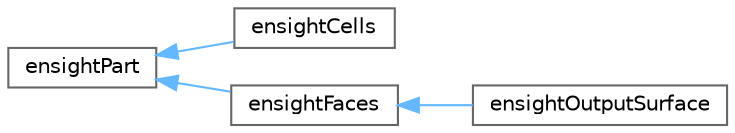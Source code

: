digraph "Graphical Class Hierarchy"
{
 // LATEX_PDF_SIZE
  bgcolor="transparent";
  edge [fontname=Helvetica,fontsize=10,labelfontname=Helvetica,labelfontsize=10];
  node [fontname=Helvetica,fontsize=10,shape=box,height=0.2,width=0.4];
  rankdir="LR";
  Node0 [id="Node000000",label="ensightPart",height=0.2,width=0.4,color="grey40", fillcolor="white", style="filled",URL="$classFoam_1_1ensightPart.html",tooltip="Base class for ensightCells, ensightFaces, ensightOutputSurfaces."];
  Node0 -> Node1 [id="edge4566_Node000000_Node000001",dir="back",color="steelblue1",style="solid",tooltip=" "];
  Node1 [id="Node000001",label="ensightCells",height=0.2,width=0.4,color="grey40", fillcolor="white", style="filled",URL="$classFoam_1_1ensightCells.html",tooltip="Sorting/classification of cells (3D) into corresponding ensight element types."];
  Node0 -> Node2 [id="edge4567_Node000000_Node000002",dir="back",color="steelblue1",style="solid",tooltip=" "];
  Node2 [id="Node000002",label="ensightFaces",height=0.2,width=0.4,color="grey40", fillcolor="white", style="filled",URL="$classFoam_1_1ensightFaces.html",tooltip="Sorting/classification of faces (2D) into corresponding ensight types."];
  Node2 -> Node3 [id="edge4568_Node000002_Node000003",dir="back",color="steelblue1",style="solid",tooltip=" "];
  Node3 [id="Node000003",label="ensightOutputSurface",height=0.2,width=0.4,color="grey40", fillcolor="white", style="filled",URL="$classFoam_1_1ensightOutputSurface.html",tooltip="A variant of ensightFaces that holds references to contiguous points/faces with its own encapsulated ..."];
}
